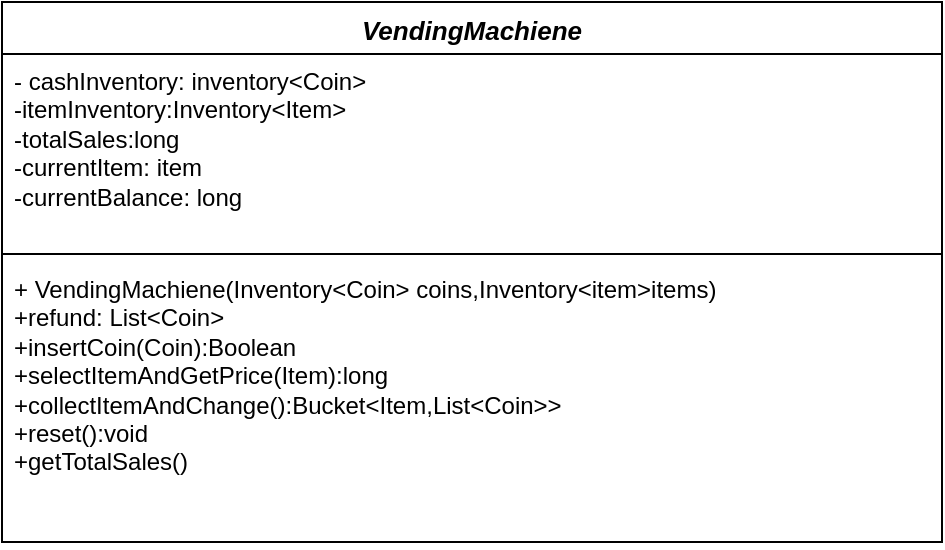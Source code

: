 <mxfile version="21.3.2" type="github">
  <diagram name="Page-1" id="buvmdH6doJ8CCea31dmj">
    <mxGraphModel dx="739" dy="462" grid="1" gridSize="10" guides="1" tooltips="1" connect="1" arrows="1" fold="1" page="1" pageScale="1" pageWidth="850" pageHeight="1100" math="0" shadow="0">
      <root>
        <mxCell id="0" />
        <mxCell id="1" parent="0" />
        <mxCell id="h0bzLPlo9S0AOwh-uUbM-1" value="&lt;i style=&quot;&quot;&gt;&lt;font style=&quot;font-size: 13px;&quot;&gt;VendingMachiene&lt;/font&gt;&lt;/i&gt;" style="swimlane;fontStyle=1;align=center;verticalAlign=top;childLayout=stackLayout;horizontal=1;startSize=26;horizontalStack=0;resizeParent=1;resizeParentMax=0;resizeLast=0;collapsible=1;marginBottom=0;whiteSpace=wrap;html=1;" vertex="1" parent="1">
          <mxGeometry x="10" y="10" width="470" height="270" as="geometry" />
        </mxCell>
        <mxCell id="h0bzLPlo9S0AOwh-uUbM-2" value="- cashInventory: inventory&amp;lt;Coin&amp;gt;&lt;br&gt;-itemInventory:Inventory&amp;lt;Item&amp;gt;&lt;br&gt;-totalSales:long&lt;br&gt;-currentItem: item&lt;br&gt;-currentBalance: long" style="text;strokeColor=none;fillColor=none;align=left;verticalAlign=top;spacingLeft=4;spacingRight=4;overflow=hidden;rotatable=0;points=[[0,0.5],[1,0.5]];portConstraint=eastwest;whiteSpace=wrap;html=1;" vertex="1" parent="h0bzLPlo9S0AOwh-uUbM-1">
          <mxGeometry y="26" width="470" height="96" as="geometry" />
        </mxCell>
        <mxCell id="h0bzLPlo9S0AOwh-uUbM-3" value="" style="line;strokeWidth=1;fillColor=none;align=left;verticalAlign=middle;spacingTop=-1;spacingLeft=3;spacingRight=3;rotatable=0;labelPosition=right;points=[];portConstraint=eastwest;strokeColor=inherit;" vertex="1" parent="h0bzLPlo9S0AOwh-uUbM-1">
          <mxGeometry y="122" width="470" height="8" as="geometry" />
        </mxCell>
        <mxCell id="h0bzLPlo9S0AOwh-uUbM-4" value="+ VendingMachiene(Inventory&amp;lt;Coin&amp;gt; coins,Inventory&amp;lt;item&amp;gt;items)&lt;br&gt;+refund: List&amp;lt;Coin&amp;gt;&lt;br&gt;+insertCoin(Coin):Boolean&lt;br&gt;+selectItemAndGetPrice(Item):long&lt;br&gt;+collectItemAndChange():Bucket&amp;lt;Item,List&amp;lt;Coin&amp;gt;&amp;gt;&lt;br&gt;+reset():void&lt;br&gt;+getTotalSales()&lt;br&gt;" style="text;strokeColor=none;fillColor=none;align=left;verticalAlign=top;spacingLeft=4;spacingRight=4;overflow=hidden;rotatable=0;points=[[0,0.5],[1,0.5]];portConstraint=eastwest;whiteSpace=wrap;html=1;" vertex="1" parent="h0bzLPlo9S0AOwh-uUbM-1">
          <mxGeometry y="130" width="470" height="140" as="geometry" />
        </mxCell>
      </root>
    </mxGraphModel>
  </diagram>
</mxfile>
